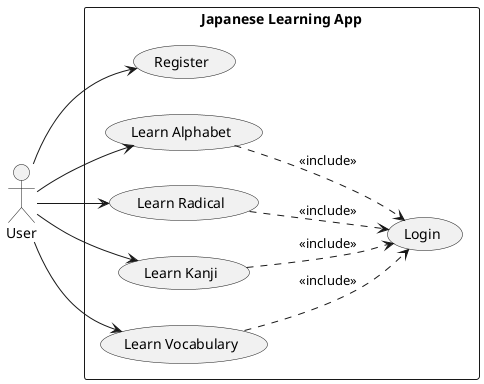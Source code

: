 	
@startuml
left to right direction
actor "User" as us
'actor "Admin" as ad

rectangle "Japanese Learning App" {
  usecase "Login" as UC1
  usecase "Register" as UC2
  usecase "Learn Alphabet" as UC3
  usecase "Learn Radical" as UC4
  usecase "Learn Kanji" as UC5
  usecase "Learn Vocabulary" as UC6

  UC3 ..> UC1 : <<include>>
  UC4 ..> UC1 : <<include>>
  UC5 ..> UC1 : <<include>>
  UC6 ..> UC1 : <<include>>

}
us --> UC2
us --> UC3
us --> UC4
us --> UC5
us --> UC6

'fd -left-> UC1
'fd -left-> UC2
'fd -left-> UC3

'UC1 <-- fd
@enduml

